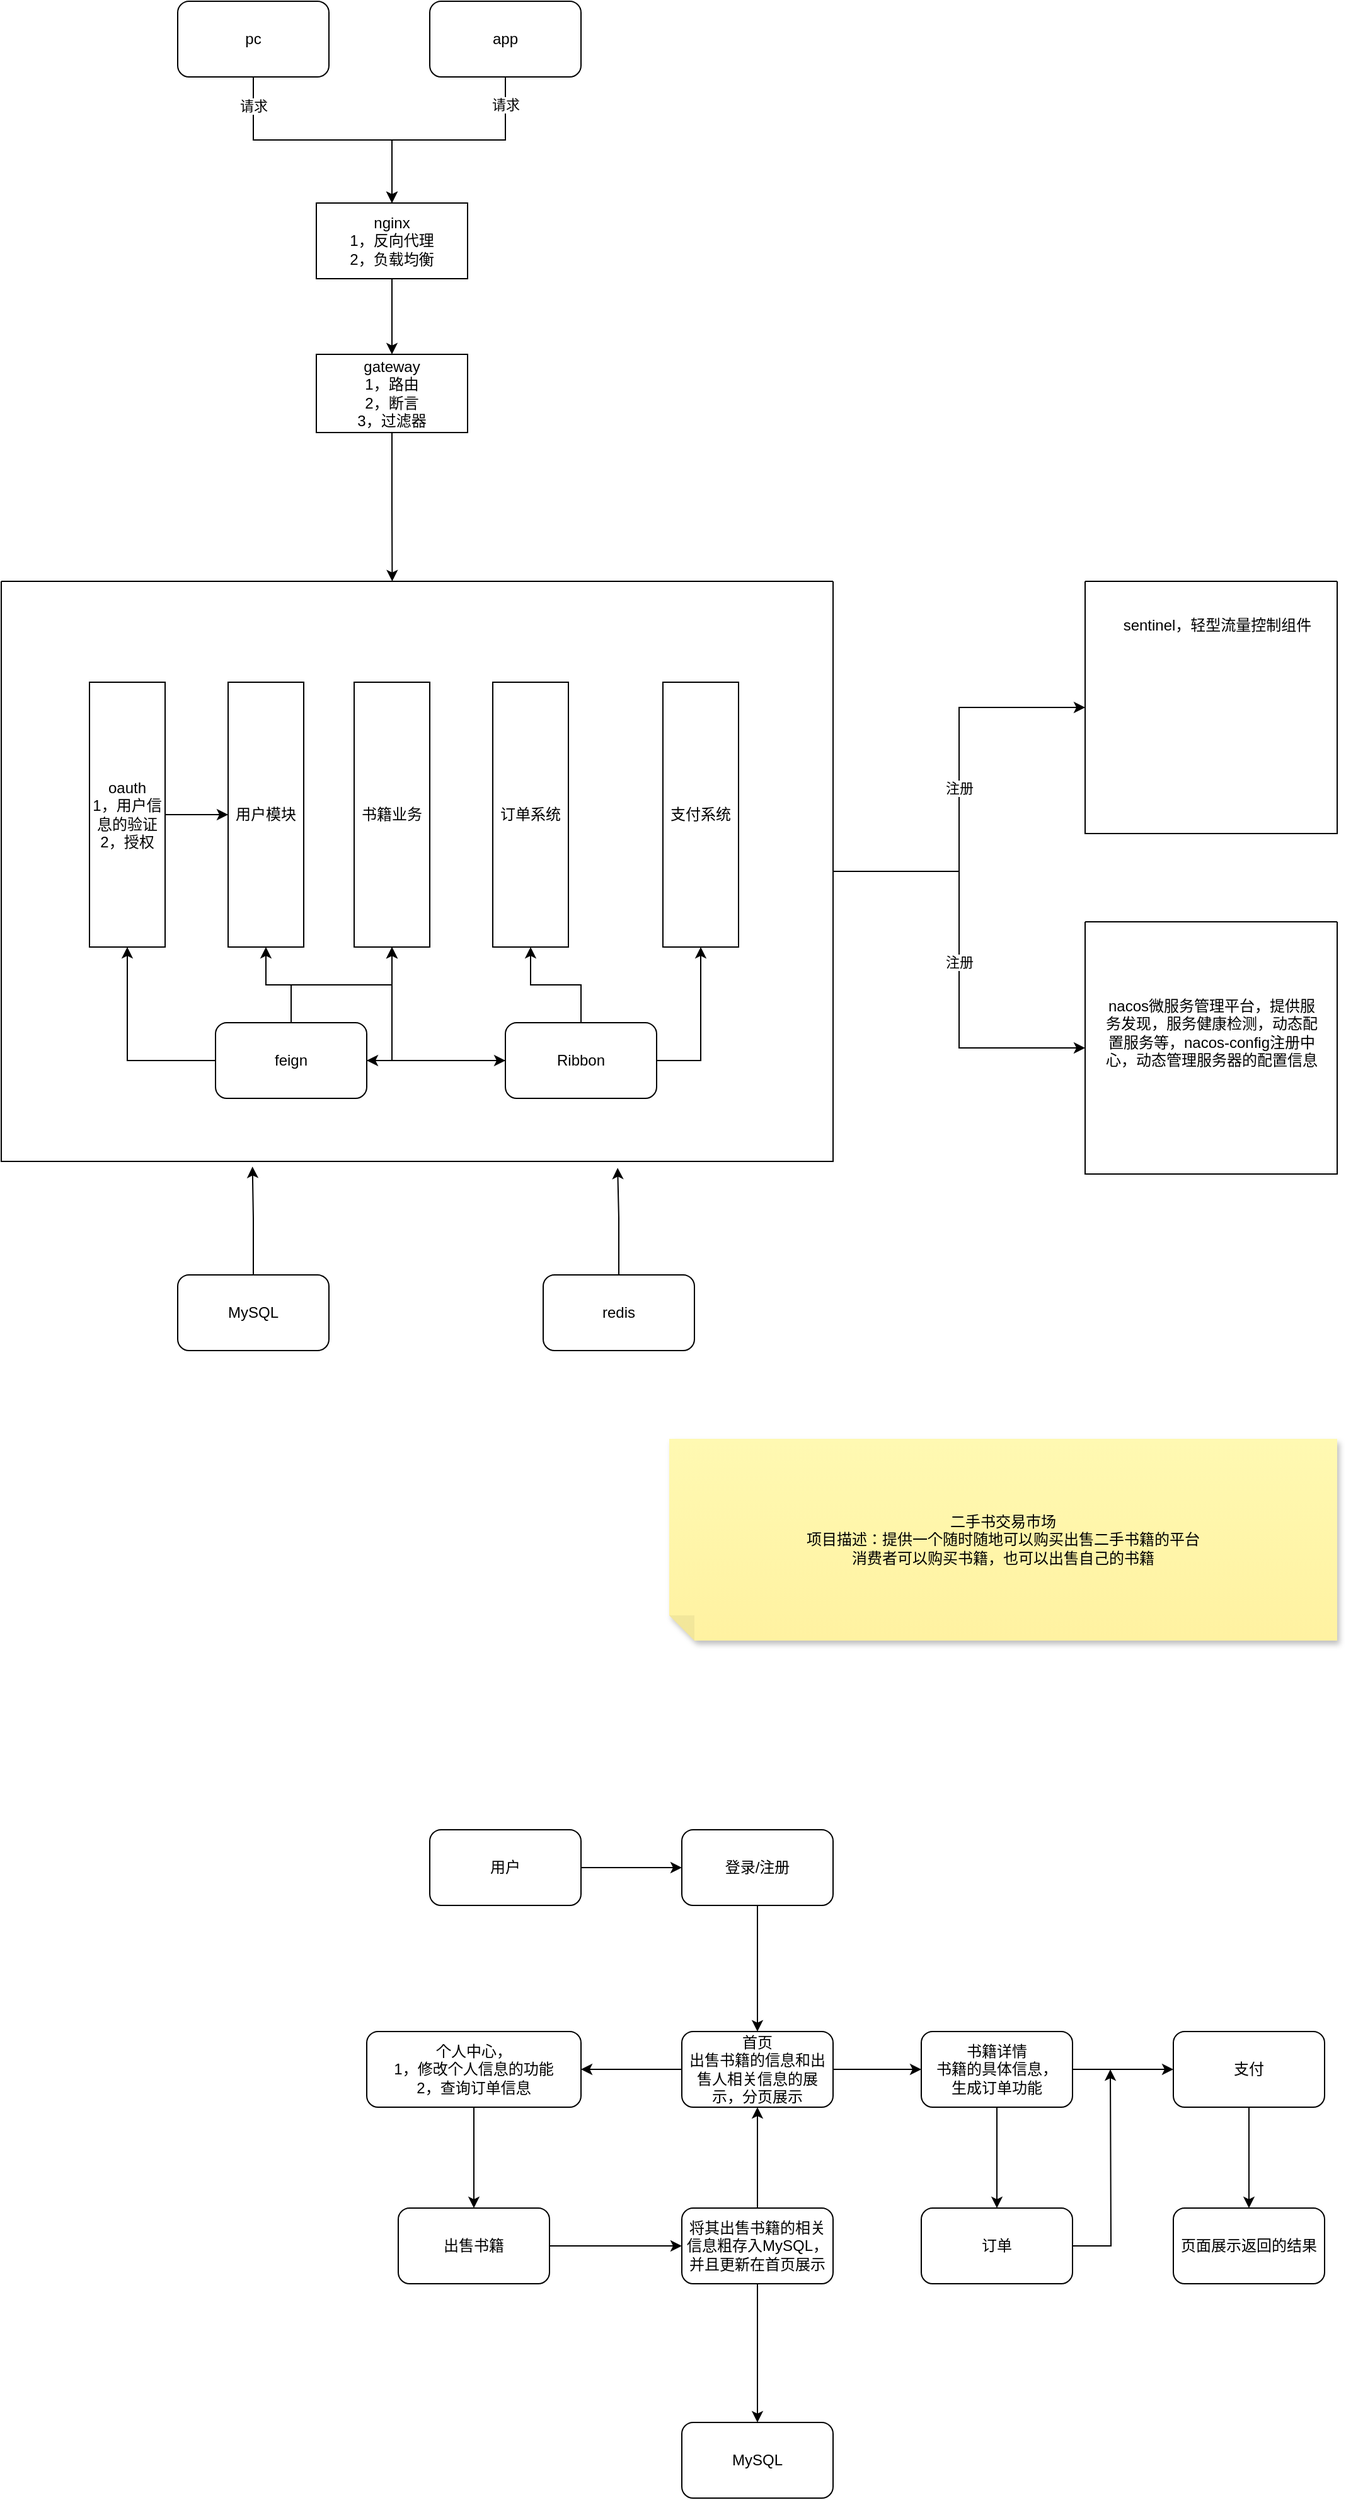 <mxfile version="22.1.7" type="device">
  <diagram name="第 1 页" id="fmraHbd_HuId6dszz50U">
    <mxGraphModel dx="1166" dy="-397" grid="1" gridSize="10" guides="1" tooltips="1" connect="1" arrows="1" fold="1" page="1" pageScale="1" pageWidth="827" pageHeight="1169" math="0" shadow="0">
      <root>
        <mxCell id="0" />
        <mxCell id="1" parent="0" />
        <mxCell id="lPky051IeJWnRpZMyijE-5" style="edgeStyle=orthogonalEdgeStyle;rounded=0;orthogonalLoop=1;jettySize=auto;html=1;entryX=0.5;entryY=0;entryDx=0;entryDy=0;" parent="1" source="lPky051IeJWnRpZMyijE-1" target="lPky051IeJWnRpZMyijE-4" edge="1">
          <mxGeometry relative="1" as="geometry">
            <Array as="points">
              <mxPoint x="210" y="2120" />
              <mxPoint x="320" y="2120" />
            </Array>
          </mxGeometry>
        </mxCell>
        <mxCell id="lPky051IeJWnRpZMyijE-11" value="请求" style="edgeLabel;html=1;align=center;verticalAlign=middle;resizable=0;points=[];" parent="lPky051IeJWnRpZMyijE-5" vertex="1" connectable="0">
          <mxGeometry x="-0.783" relative="1" as="geometry">
            <mxPoint as="offset" />
          </mxGeometry>
        </mxCell>
        <mxCell id="lPky051IeJWnRpZMyijE-1" value="pc" style="rounded=1;whiteSpace=wrap;html=1;" parent="1" vertex="1">
          <mxGeometry x="150" y="2010" width="120" height="60" as="geometry" />
        </mxCell>
        <mxCell id="lPky051IeJWnRpZMyijE-14" style="edgeStyle=orthogonalEdgeStyle;rounded=0;orthogonalLoop=1;jettySize=auto;html=1;entryX=0.5;entryY=0;entryDx=0;entryDy=0;" parent="1" source="lPky051IeJWnRpZMyijE-2" target="lPky051IeJWnRpZMyijE-4" edge="1">
          <mxGeometry relative="1" as="geometry" />
        </mxCell>
        <mxCell id="lPky051IeJWnRpZMyijE-59" value="请求" style="edgeLabel;html=1;align=center;verticalAlign=middle;resizable=0;points=[];" parent="lPky051IeJWnRpZMyijE-14" vertex="1" connectable="0">
          <mxGeometry x="-0.767" relative="1" as="geometry">
            <mxPoint as="offset" />
          </mxGeometry>
        </mxCell>
        <mxCell id="lPky051IeJWnRpZMyijE-2" value="app" style="rounded=1;whiteSpace=wrap;html=1;" parent="1" vertex="1">
          <mxGeometry x="350" y="2010" width="120" height="60" as="geometry" />
        </mxCell>
        <mxCell id="lPky051IeJWnRpZMyijE-16" style="edgeStyle=orthogonalEdgeStyle;rounded=0;orthogonalLoop=1;jettySize=auto;html=1;entryX=0.5;entryY=0;entryDx=0;entryDy=0;" parent="1" source="lPky051IeJWnRpZMyijE-4" target="lPky051IeJWnRpZMyijE-15" edge="1">
          <mxGeometry relative="1" as="geometry" />
        </mxCell>
        <mxCell id="lPky051IeJWnRpZMyijE-4" value="nginx&lt;br&gt;1，反向代理&lt;br&gt;2，负载均衡" style="rounded=0;whiteSpace=wrap;html=1;" parent="1" vertex="1">
          <mxGeometry x="260" y="2170" width="120" height="60" as="geometry" />
        </mxCell>
        <mxCell id="lPky051IeJWnRpZMyijE-15" value="gateway&lt;br&gt;1，路由&lt;br&gt;2，断言&lt;br&gt;3，过滤器" style="rounded=0;whiteSpace=wrap;html=1;" parent="1" vertex="1">
          <mxGeometry x="260" y="2290" width="120" height="62" as="geometry" />
        </mxCell>
        <mxCell id="lPky051IeJWnRpZMyijE-21" style="edgeStyle=orthogonalEdgeStyle;rounded=0;orthogonalLoop=1;jettySize=auto;html=1;" parent="1" source="lPky051IeJWnRpZMyijE-17" target="lPky051IeJWnRpZMyijE-18" edge="1">
          <mxGeometry relative="1" as="geometry" />
        </mxCell>
        <mxCell id="lPky051IeJWnRpZMyijE-17" value="oauth&lt;br&gt;1，用户信息的验证&lt;br&gt;2，授权" style="rounded=0;whiteSpace=wrap;html=1;" parent="1" vertex="1">
          <mxGeometry x="80" y="2550" width="60" height="210" as="geometry" />
        </mxCell>
        <mxCell id="lPky051IeJWnRpZMyijE-19" value="订单系统" style="rounded=0;whiteSpace=wrap;html=1;" parent="1" vertex="1">
          <mxGeometry x="400" y="2550" width="60" height="210" as="geometry" />
        </mxCell>
        <mxCell id="lPky051IeJWnRpZMyijE-20" value="支付系统" style="rounded=0;whiteSpace=wrap;html=1;" parent="1" vertex="1">
          <mxGeometry x="535" y="2550" width="60" height="210" as="geometry" />
        </mxCell>
        <mxCell id="lPky051IeJWnRpZMyijE-37" style="edgeStyle=orthogonalEdgeStyle;rounded=0;orthogonalLoop=1;jettySize=auto;html=1;" parent="1" source="lPky051IeJWnRpZMyijE-30" target="lPky051IeJWnRpZMyijE-35" edge="1">
          <mxGeometry relative="1" as="geometry">
            <Array as="points">
              <mxPoint x="770" y="2700" />
              <mxPoint x="770" y="2840" />
            </Array>
          </mxGeometry>
        </mxCell>
        <mxCell id="lPky051IeJWnRpZMyijE-53" value="注册" style="edgeLabel;html=1;align=center;verticalAlign=middle;resizable=0;points=[];" parent="lPky051IeJWnRpZMyijE-37" vertex="1" connectable="0">
          <mxGeometry x="0.009" relative="1" as="geometry">
            <mxPoint as="offset" />
          </mxGeometry>
        </mxCell>
        <mxCell id="lPky051IeJWnRpZMyijE-51" style="edgeStyle=orthogonalEdgeStyle;rounded=0;orthogonalLoop=1;jettySize=auto;html=1;" parent="1" source="lPky051IeJWnRpZMyijE-30" target="lPky051IeJWnRpZMyijE-50" edge="1">
          <mxGeometry relative="1" as="geometry" />
        </mxCell>
        <mxCell id="lPky051IeJWnRpZMyijE-54" value="注册" style="edgeLabel;html=1;align=center;verticalAlign=middle;resizable=0;points=[];" parent="lPky051IeJWnRpZMyijE-51" vertex="1" connectable="0">
          <mxGeometry x="0.007" relative="1" as="geometry">
            <mxPoint as="offset" />
          </mxGeometry>
        </mxCell>
        <mxCell id="lPky051IeJWnRpZMyijE-30" value="" style="swimlane;startSize=0;" parent="1" vertex="1">
          <mxGeometry x="10" y="2470" width="660" height="460" as="geometry" />
        </mxCell>
        <mxCell id="lPky051IeJWnRpZMyijE-42" style="edgeStyle=orthogonalEdgeStyle;rounded=0;orthogonalLoop=1;jettySize=auto;html=1;entryX=0;entryY=0.5;entryDx=0;entryDy=0;" parent="lPky051IeJWnRpZMyijE-30" source="lPky051IeJWnRpZMyijE-40" target="lPky051IeJWnRpZMyijE-41" edge="1">
          <mxGeometry relative="1" as="geometry" />
        </mxCell>
        <mxCell id="E6U3q0rd92T4aplWwyMo-2" style="edgeStyle=orthogonalEdgeStyle;rounded=0;orthogonalLoop=1;jettySize=auto;html=1;entryX=0.5;entryY=1;entryDx=0;entryDy=0;" edge="1" parent="lPky051IeJWnRpZMyijE-30" source="lPky051IeJWnRpZMyijE-40" target="E6U3q0rd92T4aplWwyMo-1">
          <mxGeometry relative="1" as="geometry" />
        </mxCell>
        <mxCell id="lPky051IeJWnRpZMyijE-40" value="feign" style="rounded=1;whiteSpace=wrap;html=1;" parent="lPky051IeJWnRpZMyijE-30" vertex="1">
          <mxGeometry x="170" y="350" width="120" height="60" as="geometry" />
        </mxCell>
        <mxCell id="lPky051IeJWnRpZMyijE-43" style="edgeStyle=orthogonalEdgeStyle;rounded=0;orthogonalLoop=1;jettySize=auto;html=1;" parent="lPky051IeJWnRpZMyijE-30" source="lPky051IeJWnRpZMyijE-41" target="lPky051IeJWnRpZMyijE-40" edge="1">
          <mxGeometry relative="1" as="geometry" />
        </mxCell>
        <mxCell id="E6U3q0rd92T4aplWwyMo-3" style="edgeStyle=orthogonalEdgeStyle;rounded=0;orthogonalLoop=1;jettySize=auto;html=1;entryX=0.5;entryY=1;entryDx=0;entryDy=0;" edge="1" parent="lPky051IeJWnRpZMyijE-30" source="lPky051IeJWnRpZMyijE-41" target="E6U3q0rd92T4aplWwyMo-1">
          <mxGeometry relative="1" as="geometry" />
        </mxCell>
        <mxCell id="lPky051IeJWnRpZMyijE-41" value="Ribbon" style="rounded=1;whiteSpace=wrap;html=1;" parent="lPky051IeJWnRpZMyijE-30" vertex="1">
          <mxGeometry x="400" y="350" width="120" height="60" as="geometry" />
        </mxCell>
        <mxCell id="lPky051IeJWnRpZMyijE-18" value="用户模块" style="rounded=0;whiteSpace=wrap;html=1;" parent="lPky051IeJWnRpZMyijE-30" vertex="1">
          <mxGeometry x="180" y="80" width="60" height="210" as="geometry" />
        </mxCell>
        <mxCell id="lPky051IeJWnRpZMyijE-45" style="edgeStyle=orthogonalEdgeStyle;rounded=0;orthogonalLoop=1;jettySize=auto;html=1;" parent="lPky051IeJWnRpZMyijE-30" source="lPky051IeJWnRpZMyijE-40" target="lPky051IeJWnRpZMyijE-18" edge="1">
          <mxGeometry relative="1" as="geometry" />
        </mxCell>
        <mxCell id="E6U3q0rd92T4aplWwyMo-1" value="书籍业务" style="rounded=0;whiteSpace=wrap;html=1;" vertex="1" parent="lPky051IeJWnRpZMyijE-30">
          <mxGeometry x="280" y="80" width="60" height="210" as="geometry" />
        </mxCell>
        <mxCell id="lPky051IeJWnRpZMyijE-31" style="edgeStyle=orthogonalEdgeStyle;rounded=0;orthogonalLoop=1;jettySize=auto;html=1;entryX=0.47;entryY=0;entryDx=0;entryDy=0;entryPerimeter=0;" parent="1" source="lPky051IeJWnRpZMyijE-15" target="lPky051IeJWnRpZMyijE-30" edge="1">
          <mxGeometry relative="1" as="geometry" />
        </mxCell>
        <mxCell id="lPky051IeJWnRpZMyijE-35" value="" style="swimlane;startSize=0;" parent="1" vertex="1">
          <mxGeometry x="870" y="2740" width="200" height="200" as="geometry" />
        </mxCell>
        <mxCell id="lPky051IeJWnRpZMyijE-38" value="nacos微服务管理平台，提供服务发现，服务健康检测，动态配置服务等，nacos-config注册中心，动态管理服务器的配置信息" style="text;html=1;strokeColor=none;fillColor=none;align=center;verticalAlign=middle;whiteSpace=wrap;rounded=0;" parent="lPky051IeJWnRpZMyijE-35" vertex="1">
          <mxGeometry x="13.5" y="15" width="173" height="145" as="geometry" />
        </mxCell>
        <mxCell id="lPky051IeJWnRpZMyijE-44" style="edgeStyle=orthogonalEdgeStyle;rounded=0;orthogonalLoop=1;jettySize=auto;html=1;entryX=0.5;entryY=1;entryDx=0;entryDy=0;" parent="1" source="lPky051IeJWnRpZMyijE-40" target="lPky051IeJWnRpZMyijE-17" edge="1">
          <mxGeometry relative="1" as="geometry" />
        </mxCell>
        <mxCell id="lPky051IeJWnRpZMyijE-46" style="edgeStyle=orthogonalEdgeStyle;rounded=0;orthogonalLoop=1;jettySize=auto;html=1;" parent="1" source="lPky051IeJWnRpZMyijE-41" target="lPky051IeJWnRpZMyijE-19" edge="1">
          <mxGeometry relative="1" as="geometry" />
        </mxCell>
        <mxCell id="lPky051IeJWnRpZMyijE-47" style="edgeStyle=orthogonalEdgeStyle;rounded=0;orthogonalLoop=1;jettySize=auto;html=1;entryX=0.5;entryY=1;entryDx=0;entryDy=0;" parent="1" source="lPky051IeJWnRpZMyijE-41" target="lPky051IeJWnRpZMyijE-20" edge="1">
          <mxGeometry relative="1" as="geometry" />
        </mxCell>
        <mxCell id="lPky051IeJWnRpZMyijE-50" value="" style="swimlane;startSize=0;" parent="1" vertex="1">
          <mxGeometry x="870" y="2470" width="200" height="200" as="geometry" />
        </mxCell>
        <mxCell id="lPky051IeJWnRpZMyijE-52" value="sentinel，轻型流量控制组件" style="text;html=1;strokeColor=none;fillColor=none;align=center;verticalAlign=middle;whiteSpace=wrap;rounded=0;" parent="lPky051IeJWnRpZMyijE-50" vertex="1">
          <mxGeometry x="20" y="20" width="170" height="30" as="geometry" />
        </mxCell>
        <mxCell id="lPky051IeJWnRpZMyijE-55" value="MySQL" style="rounded=1;whiteSpace=wrap;html=1;" parent="1" vertex="1">
          <mxGeometry x="150" y="3020" width="120" height="60" as="geometry" />
        </mxCell>
        <mxCell id="lPky051IeJWnRpZMyijE-56" value="redis" style="rounded=1;whiteSpace=wrap;html=1;" parent="1" vertex="1">
          <mxGeometry x="440" y="3020" width="120" height="60" as="geometry" />
        </mxCell>
        <mxCell id="lPky051IeJWnRpZMyijE-57" style="edgeStyle=orthogonalEdgeStyle;rounded=0;orthogonalLoop=1;jettySize=auto;html=1;entryX=0.302;entryY=1.009;entryDx=0;entryDy=0;entryPerimeter=0;" parent="1" source="lPky051IeJWnRpZMyijE-55" target="lPky051IeJWnRpZMyijE-30" edge="1">
          <mxGeometry relative="1" as="geometry" />
        </mxCell>
        <mxCell id="lPky051IeJWnRpZMyijE-58" style="edgeStyle=orthogonalEdgeStyle;rounded=0;orthogonalLoop=1;jettySize=auto;html=1;entryX=0.741;entryY=1.011;entryDx=0;entryDy=0;entryPerimeter=0;" parent="1" source="lPky051IeJWnRpZMyijE-56" target="lPky051IeJWnRpZMyijE-30" edge="1">
          <mxGeometry relative="1" as="geometry" />
        </mxCell>
        <mxCell id="lPky051IeJWnRpZMyijE-69" value="二手书交易市场&lt;br&gt;项目描述：提供一个随时随地可以购买出售二手书籍的平台&lt;br&gt;消费者可以购买书籍，也可以出售自己的书籍" style="shape=note;whiteSpace=wrap;html=1;backgroundOutline=1;fontColor=#000000;darkOpacity=0.05;fillColor=#FFF9B2;strokeColor=none;fillStyle=solid;direction=west;gradientDirection=north;gradientColor=#FFF2A1;shadow=1;size=20;pointerEvents=1;" parent="1" vertex="1">
          <mxGeometry x="540" y="3150" width="530" height="160" as="geometry" />
        </mxCell>
        <mxCell id="lPky051IeJWnRpZMyijE-72" value="" style="edgeStyle=orthogonalEdgeStyle;rounded=0;orthogonalLoop=1;jettySize=auto;html=1;" parent="1" source="lPky051IeJWnRpZMyijE-70" target="lPky051IeJWnRpZMyijE-71" edge="1">
          <mxGeometry relative="1" as="geometry" />
        </mxCell>
        <mxCell id="lPky051IeJWnRpZMyijE-70" value="用户" style="rounded=1;whiteSpace=wrap;html=1;" parent="1" vertex="1">
          <mxGeometry x="350" y="3460" width="120" height="60" as="geometry" />
        </mxCell>
        <mxCell id="lPky051IeJWnRpZMyijE-74" value="" style="edgeStyle=orthogonalEdgeStyle;rounded=0;orthogonalLoop=1;jettySize=auto;html=1;" parent="1" source="lPky051IeJWnRpZMyijE-71" target="lPky051IeJWnRpZMyijE-73" edge="1">
          <mxGeometry relative="1" as="geometry" />
        </mxCell>
        <mxCell id="lPky051IeJWnRpZMyijE-71" value="登录/注册" style="whiteSpace=wrap;html=1;rounded=1;" parent="1" vertex="1">
          <mxGeometry x="550" y="3460" width="120" height="60" as="geometry" />
        </mxCell>
        <mxCell id="lPky051IeJWnRpZMyijE-76" style="edgeStyle=orthogonalEdgeStyle;rounded=0;orthogonalLoop=1;jettySize=auto;html=1;" parent="1" source="lPky051IeJWnRpZMyijE-73" target="lPky051IeJWnRpZMyijE-75" edge="1">
          <mxGeometry relative="1" as="geometry" />
        </mxCell>
        <mxCell id="lPky051IeJWnRpZMyijE-82" value="" style="edgeStyle=orthogonalEdgeStyle;rounded=0;orthogonalLoop=1;jettySize=auto;html=1;" parent="1" source="lPky051IeJWnRpZMyijE-73" target="lPky051IeJWnRpZMyijE-81" edge="1">
          <mxGeometry relative="1" as="geometry" />
        </mxCell>
        <mxCell id="lPky051IeJWnRpZMyijE-73" value="首页&lt;br&gt;出售书籍的信息和出售人相关信息的展示，分页展示" style="whiteSpace=wrap;html=1;rounded=1;" parent="1" vertex="1">
          <mxGeometry x="550" y="3620" width="120" height="60" as="geometry" />
        </mxCell>
        <mxCell id="lPky051IeJWnRpZMyijE-78" value="" style="edgeStyle=orthogonalEdgeStyle;rounded=0;orthogonalLoop=1;jettySize=auto;html=1;" parent="1" source="lPky051IeJWnRpZMyijE-75" target="lPky051IeJWnRpZMyijE-77" edge="1">
          <mxGeometry relative="1" as="geometry" />
        </mxCell>
        <mxCell id="lPky051IeJWnRpZMyijE-84" value="" style="edgeStyle=orthogonalEdgeStyle;rounded=0;orthogonalLoop=1;jettySize=auto;html=1;" parent="1" source="lPky051IeJWnRpZMyijE-75" target="lPky051IeJWnRpZMyijE-83" edge="1">
          <mxGeometry relative="1" as="geometry" />
        </mxCell>
        <mxCell id="lPky051IeJWnRpZMyijE-75" value="书籍详情&lt;br&gt;书籍的具体信息，&lt;br&gt;生成订单功能" style="rounded=1;whiteSpace=wrap;html=1;" parent="1" vertex="1">
          <mxGeometry x="740" y="3620" width="120" height="60" as="geometry" />
        </mxCell>
        <mxCell id="lPky051IeJWnRpZMyijE-86" style="edgeStyle=orthogonalEdgeStyle;rounded=0;orthogonalLoop=1;jettySize=auto;html=1;" parent="1" source="lPky051IeJWnRpZMyijE-77" edge="1">
          <mxGeometry relative="1" as="geometry">
            <mxPoint x="890" y="3650" as="targetPoint" />
          </mxGeometry>
        </mxCell>
        <mxCell id="lPky051IeJWnRpZMyijE-77" value="订单" style="whiteSpace=wrap;html=1;rounded=1;" parent="1" vertex="1">
          <mxGeometry x="740" y="3760" width="120" height="60" as="geometry" />
        </mxCell>
        <mxCell id="lPky051IeJWnRpZMyijE-79" value="页面展示返回的结果" style="whiteSpace=wrap;html=1;rounded=1;" parent="1" vertex="1">
          <mxGeometry x="940" y="3760" width="120" height="60" as="geometry" />
        </mxCell>
        <mxCell id="lPky051IeJWnRpZMyijE-92" value="" style="edgeStyle=orthogonalEdgeStyle;rounded=0;orthogonalLoop=1;jettySize=auto;html=1;" parent="1" source="lPky051IeJWnRpZMyijE-81" target="lPky051IeJWnRpZMyijE-91" edge="1">
          <mxGeometry relative="1" as="geometry" />
        </mxCell>
        <mxCell id="lPky051IeJWnRpZMyijE-81" value="个人中心，&lt;br&gt;1，修改个人信息的功能&lt;br&gt;2，查询订单信息" style="whiteSpace=wrap;html=1;rounded=1;" parent="1" vertex="1">
          <mxGeometry x="300" y="3620" width="170" height="60" as="geometry" />
        </mxCell>
        <mxCell id="lPky051IeJWnRpZMyijE-85" style="edgeStyle=orthogonalEdgeStyle;rounded=0;orthogonalLoop=1;jettySize=auto;html=1;entryX=0.5;entryY=0;entryDx=0;entryDy=0;" parent="1" source="lPky051IeJWnRpZMyijE-83" target="lPky051IeJWnRpZMyijE-79" edge="1">
          <mxGeometry relative="1" as="geometry" />
        </mxCell>
        <mxCell id="lPky051IeJWnRpZMyijE-83" value="支付" style="whiteSpace=wrap;html=1;rounded=1;" parent="1" vertex="1">
          <mxGeometry x="940" y="3620" width="120" height="60" as="geometry" />
        </mxCell>
        <mxCell id="lPky051IeJWnRpZMyijE-94" value="" style="edgeStyle=orthogonalEdgeStyle;rounded=0;orthogonalLoop=1;jettySize=auto;html=1;" parent="1" source="lPky051IeJWnRpZMyijE-91" target="lPky051IeJWnRpZMyijE-93" edge="1">
          <mxGeometry relative="1" as="geometry" />
        </mxCell>
        <mxCell id="lPky051IeJWnRpZMyijE-91" value="出售书籍" style="whiteSpace=wrap;html=1;rounded=1;" parent="1" vertex="1">
          <mxGeometry x="325" y="3760" width="120" height="60" as="geometry" />
        </mxCell>
        <mxCell id="lPky051IeJWnRpZMyijE-95" style="edgeStyle=orthogonalEdgeStyle;rounded=0;orthogonalLoop=1;jettySize=auto;html=1;entryX=0.5;entryY=1;entryDx=0;entryDy=0;" parent="1" source="lPky051IeJWnRpZMyijE-93" target="lPky051IeJWnRpZMyijE-73" edge="1">
          <mxGeometry relative="1" as="geometry" />
        </mxCell>
        <mxCell id="lPky051IeJWnRpZMyijE-96" style="edgeStyle=orthogonalEdgeStyle;rounded=0;orthogonalLoop=1;jettySize=auto;html=1;" parent="1" source="lPky051IeJWnRpZMyijE-93" edge="1">
          <mxGeometry relative="1" as="geometry">
            <mxPoint x="610.0" y="3930.0" as="targetPoint" />
          </mxGeometry>
        </mxCell>
        <mxCell id="lPky051IeJWnRpZMyijE-93" value="将其出售书籍的相关信息粗存入MySQL，并且更新在首页展示" style="whiteSpace=wrap;html=1;rounded=1;" parent="1" vertex="1">
          <mxGeometry x="550" y="3760" width="120" height="60" as="geometry" />
        </mxCell>
        <mxCell id="lPky051IeJWnRpZMyijE-97" value="MySQL" style="rounded=1;whiteSpace=wrap;html=1;" parent="1" vertex="1">
          <mxGeometry x="550" y="3930" width="120" height="60" as="geometry" />
        </mxCell>
      </root>
    </mxGraphModel>
  </diagram>
</mxfile>
